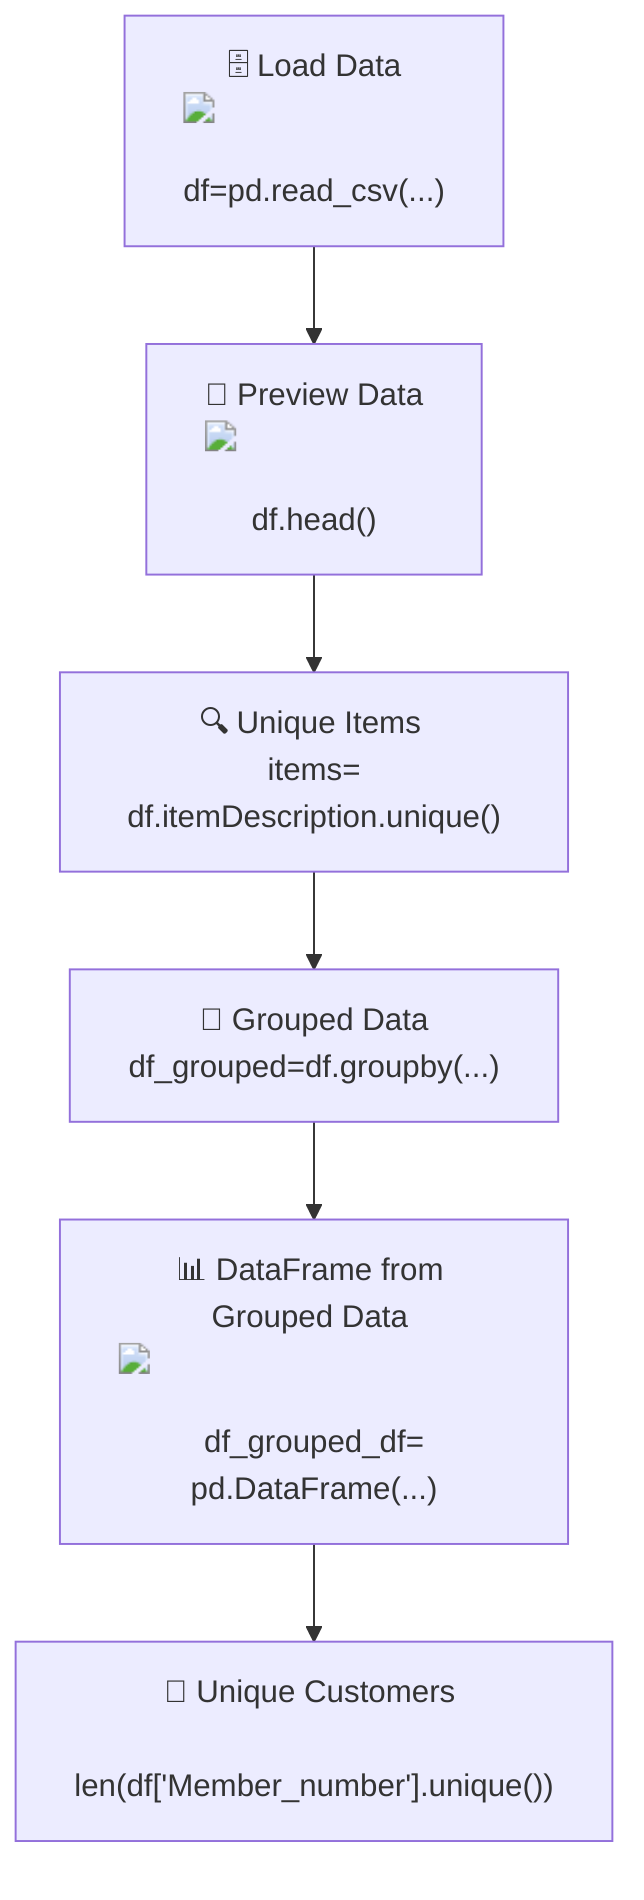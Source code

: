 flowchart TD
    A["🗄️ Load Data <img src='icons/file.svg' /> <br/> df=pd.read_csv(...)"] --> B["👀 Preview Data <img src='icons/table.svg' /> <br/> df.head()"]
    B --> C["🔍 Unique Items <br/> items= df.itemDescription.unique()"]
    C --> D["📜 Grouped Data <br/> df_grouped=df.groupby(...)"]
    D --> E["📊 DataFrame from Grouped Data <img src='icons/table.svg' /> <br/> df_grouped_df= pd.DataFrame(...)"]
    E --> F["👥 Unique Customers <br/> len(df['Member_number'].unique())"]